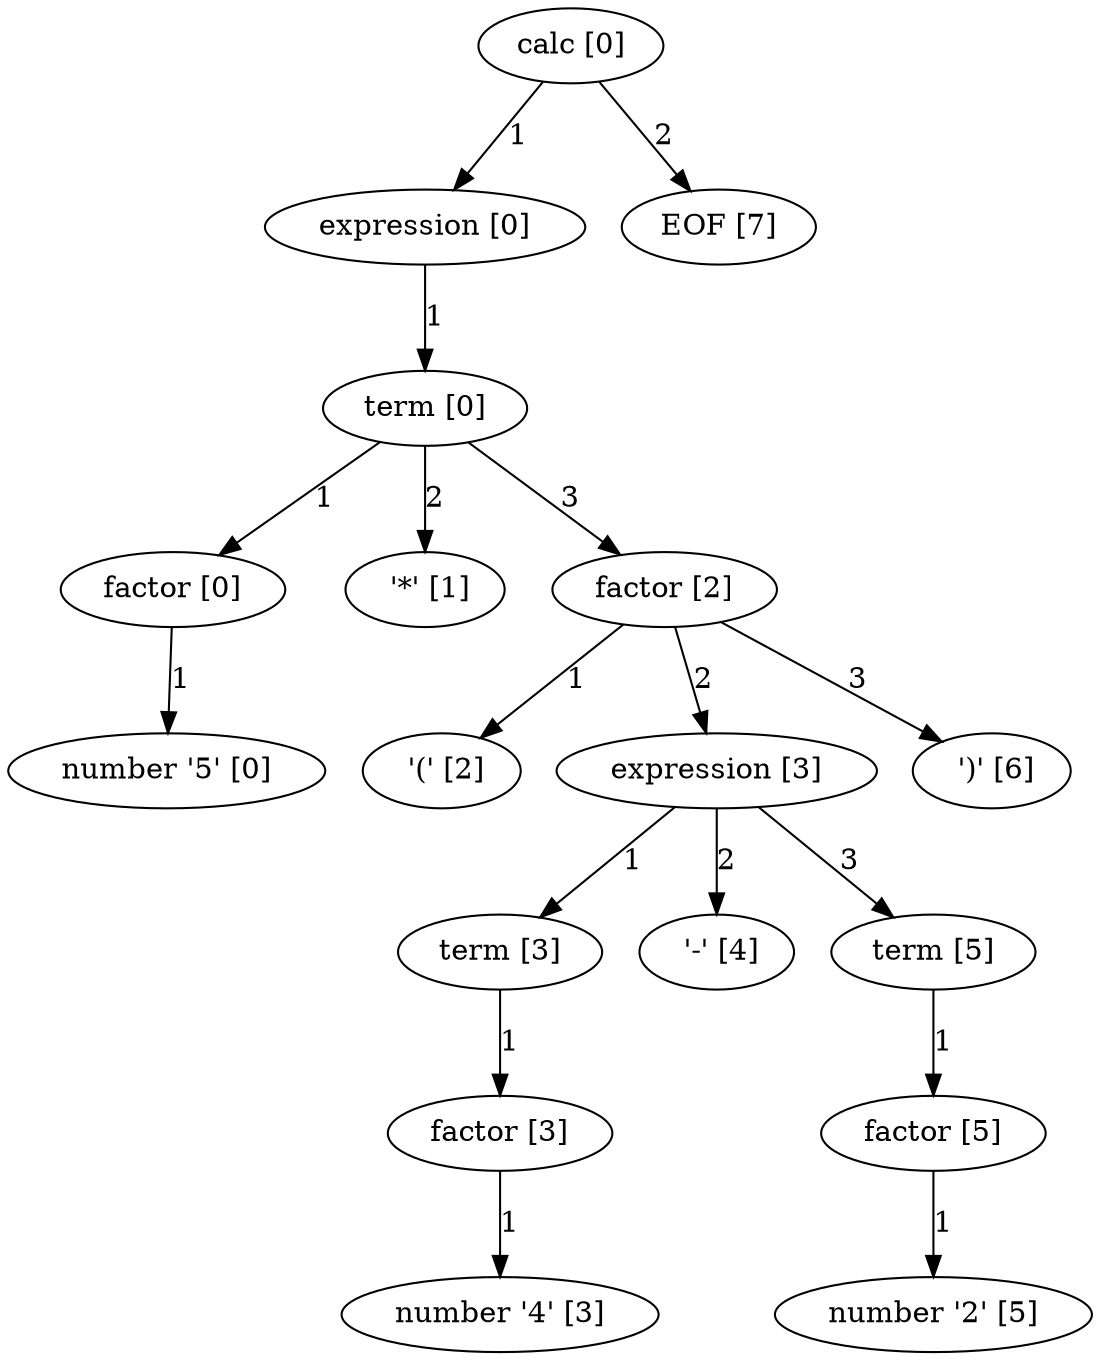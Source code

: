 digraph arpeggio_graph {
140629704794768 [label="calc [0]"];
140629704794768->140629704794624 [label="1"]

140629704794624 [label="expression [0]"];
140629704794624->140629704794480 [label="1"]

140629704794480 [label="term [0]"];
140629704794480->140629705293120 [label="1"]

140629705293120 [label="factor [0]"];
140629705293120->140629704636128 [label="1"]

140629704636128 [label="number '5' [0]"];
140629704794480->140629704786960 [label="2"]

140629704786960 [label=" '*' [1]"];
140629704794480->140629704794336 [label="3"]

140629704794336 [label="factor [2]"];
140629704794336->140629704787080 [label="1"]

140629704787080 [label=" '(' [2]"];
140629704794336->140629704794192 [label="2"]

140629704794192 [label="expression [3]"];
140629704794192->140629705293408 [label="1"]

140629705293408 [label="term [3]"];
140629705293408->140629705293264 [label="1"]

140629705293264 [label="factor [3]"];
140629705293264->140629704787200 [label="1"]

140629704787200 [label="number '4' [3]"];
140629704794192->140629704787320 [label="2"]

140629704787320 [label=" '-' [4]"];
140629704794192->140629705293696 [label="3"]

140629705293696 [label="term [5]"];
140629705293696->140629705293552 [label="1"]

140629705293552 [label="factor [5]"];
140629705293552->140629704787440 [label="1"]

140629704787440 [label="number '2' [5]"];
140629704794336->140629704787560 [label="3"]

140629704787560 [label=" ')' [6]"];
140629704794768->140629704787680 [label="2"]

140629704787680 [label="EOF [7]"];
}